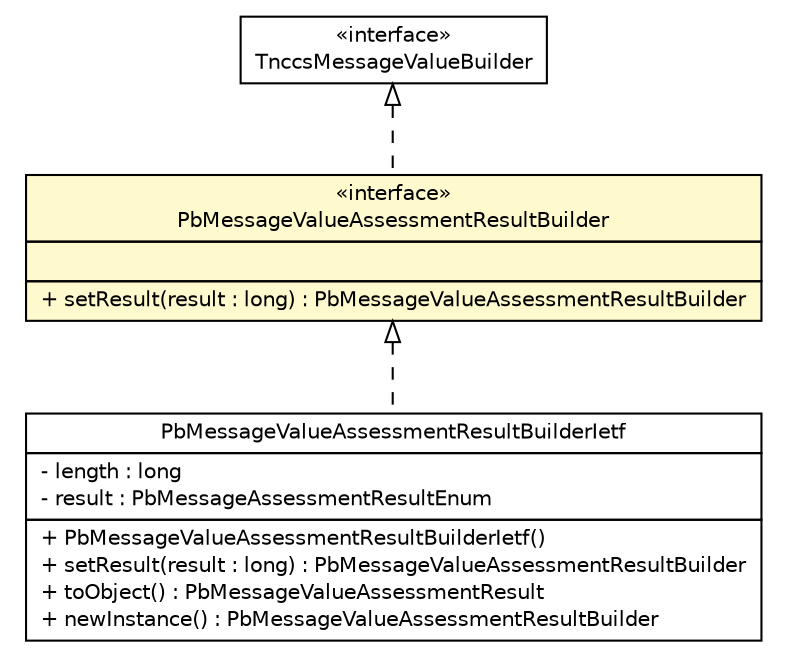 #!/usr/local/bin/dot
#
# Class diagram 
# Generated by UMLGraph version R5_6 (http://www.umlgraph.org/)
#

digraph G {
	edge [fontname="Helvetica",fontsize=10,labelfontname="Helvetica",labelfontsize=10];
	node [fontname="Helvetica",fontsize=10,shape=plaintext];
	nodesep=0.25;
	ranksep=0.5;
	// de.hsbremen.tc.tnc.message.tnccs.message.TnccsMessageValueBuilder
	c116310 [label=<<table title="de.hsbremen.tc.tnc.message.tnccs.message.TnccsMessageValueBuilder" border="0" cellborder="1" cellspacing="0" cellpadding="2" port="p" href="../../../../../de/hsbremen/tc/tnc/message/tnccs/message/TnccsMessageValueBuilder.html">
		<tr><td><table border="0" cellspacing="0" cellpadding="1">
<tr><td align="center" balign="center"> &#171;interface&#187; </td></tr>
<tr><td align="center" balign="center"> TnccsMessageValueBuilder </td></tr>
		</table></td></tr>
		</table>>, URL="../../../../../de/hsbremen/tc/tnc/message/tnccs/message/TnccsMessageValueBuilder.html", fontname="Helvetica", fontcolor="black", fontsize=10.0];
	// org.ietf.nea.pb.message.PbMessageValueAssessmentResultBuilderIetf
	c116603 [label=<<table title="org.ietf.nea.pb.message.PbMessageValueAssessmentResultBuilderIetf" border="0" cellborder="1" cellspacing="0" cellpadding="2" port="p" href="./PbMessageValueAssessmentResultBuilderIetf.html">
		<tr><td><table border="0" cellspacing="0" cellpadding="1">
<tr><td align="center" balign="center"> PbMessageValueAssessmentResultBuilderIetf </td></tr>
		</table></td></tr>
		<tr><td><table border="0" cellspacing="0" cellpadding="1">
<tr><td align="left" balign="left"> - length : long </td></tr>
<tr><td align="left" balign="left"> - result : PbMessageAssessmentResultEnum </td></tr>
		</table></td></tr>
		<tr><td><table border="0" cellspacing="0" cellpadding="1">
<tr><td align="left" balign="left"> + PbMessageValueAssessmentResultBuilderIetf() </td></tr>
<tr><td align="left" balign="left"> + setResult(result : long) : PbMessageValueAssessmentResultBuilder </td></tr>
<tr><td align="left" balign="left"> + toObject() : PbMessageValueAssessmentResult </td></tr>
<tr><td align="left" balign="left"> + newInstance() : PbMessageValueAssessmentResultBuilder </td></tr>
		</table></td></tr>
		</table>>, URL="./PbMessageValueAssessmentResultBuilderIetf.html", fontname="Helvetica", fontcolor="black", fontsize=10.0];
	// org.ietf.nea.pb.message.PbMessageValueAssessmentResultBuilder
	c116615 [label=<<table title="org.ietf.nea.pb.message.PbMessageValueAssessmentResultBuilder" border="0" cellborder="1" cellspacing="0" cellpadding="2" port="p" bgcolor="lemonChiffon" href="./PbMessageValueAssessmentResultBuilder.html">
		<tr><td><table border="0" cellspacing="0" cellpadding="1">
<tr><td align="center" balign="center"> &#171;interface&#187; </td></tr>
<tr><td align="center" balign="center"> PbMessageValueAssessmentResultBuilder </td></tr>
		</table></td></tr>
		<tr><td><table border="0" cellspacing="0" cellpadding="1">
<tr><td align="left" balign="left">  </td></tr>
		</table></td></tr>
		<tr><td><table border="0" cellspacing="0" cellpadding="1">
<tr><td align="left" balign="left"> + setResult(result : long) : PbMessageValueAssessmentResultBuilder </td></tr>
		</table></td></tr>
		</table>>, URL="./PbMessageValueAssessmentResultBuilder.html", fontname="Helvetica", fontcolor="black", fontsize=10.0];
	//org.ietf.nea.pb.message.PbMessageValueAssessmentResultBuilderIetf implements org.ietf.nea.pb.message.PbMessageValueAssessmentResultBuilder
	c116615:p -> c116603:p [dir=back,arrowtail=empty,style=dashed];
	//org.ietf.nea.pb.message.PbMessageValueAssessmentResultBuilder implements de.hsbremen.tc.tnc.message.tnccs.message.TnccsMessageValueBuilder
	c116310:p -> c116615:p [dir=back,arrowtail=empty,style=dashed];
}

